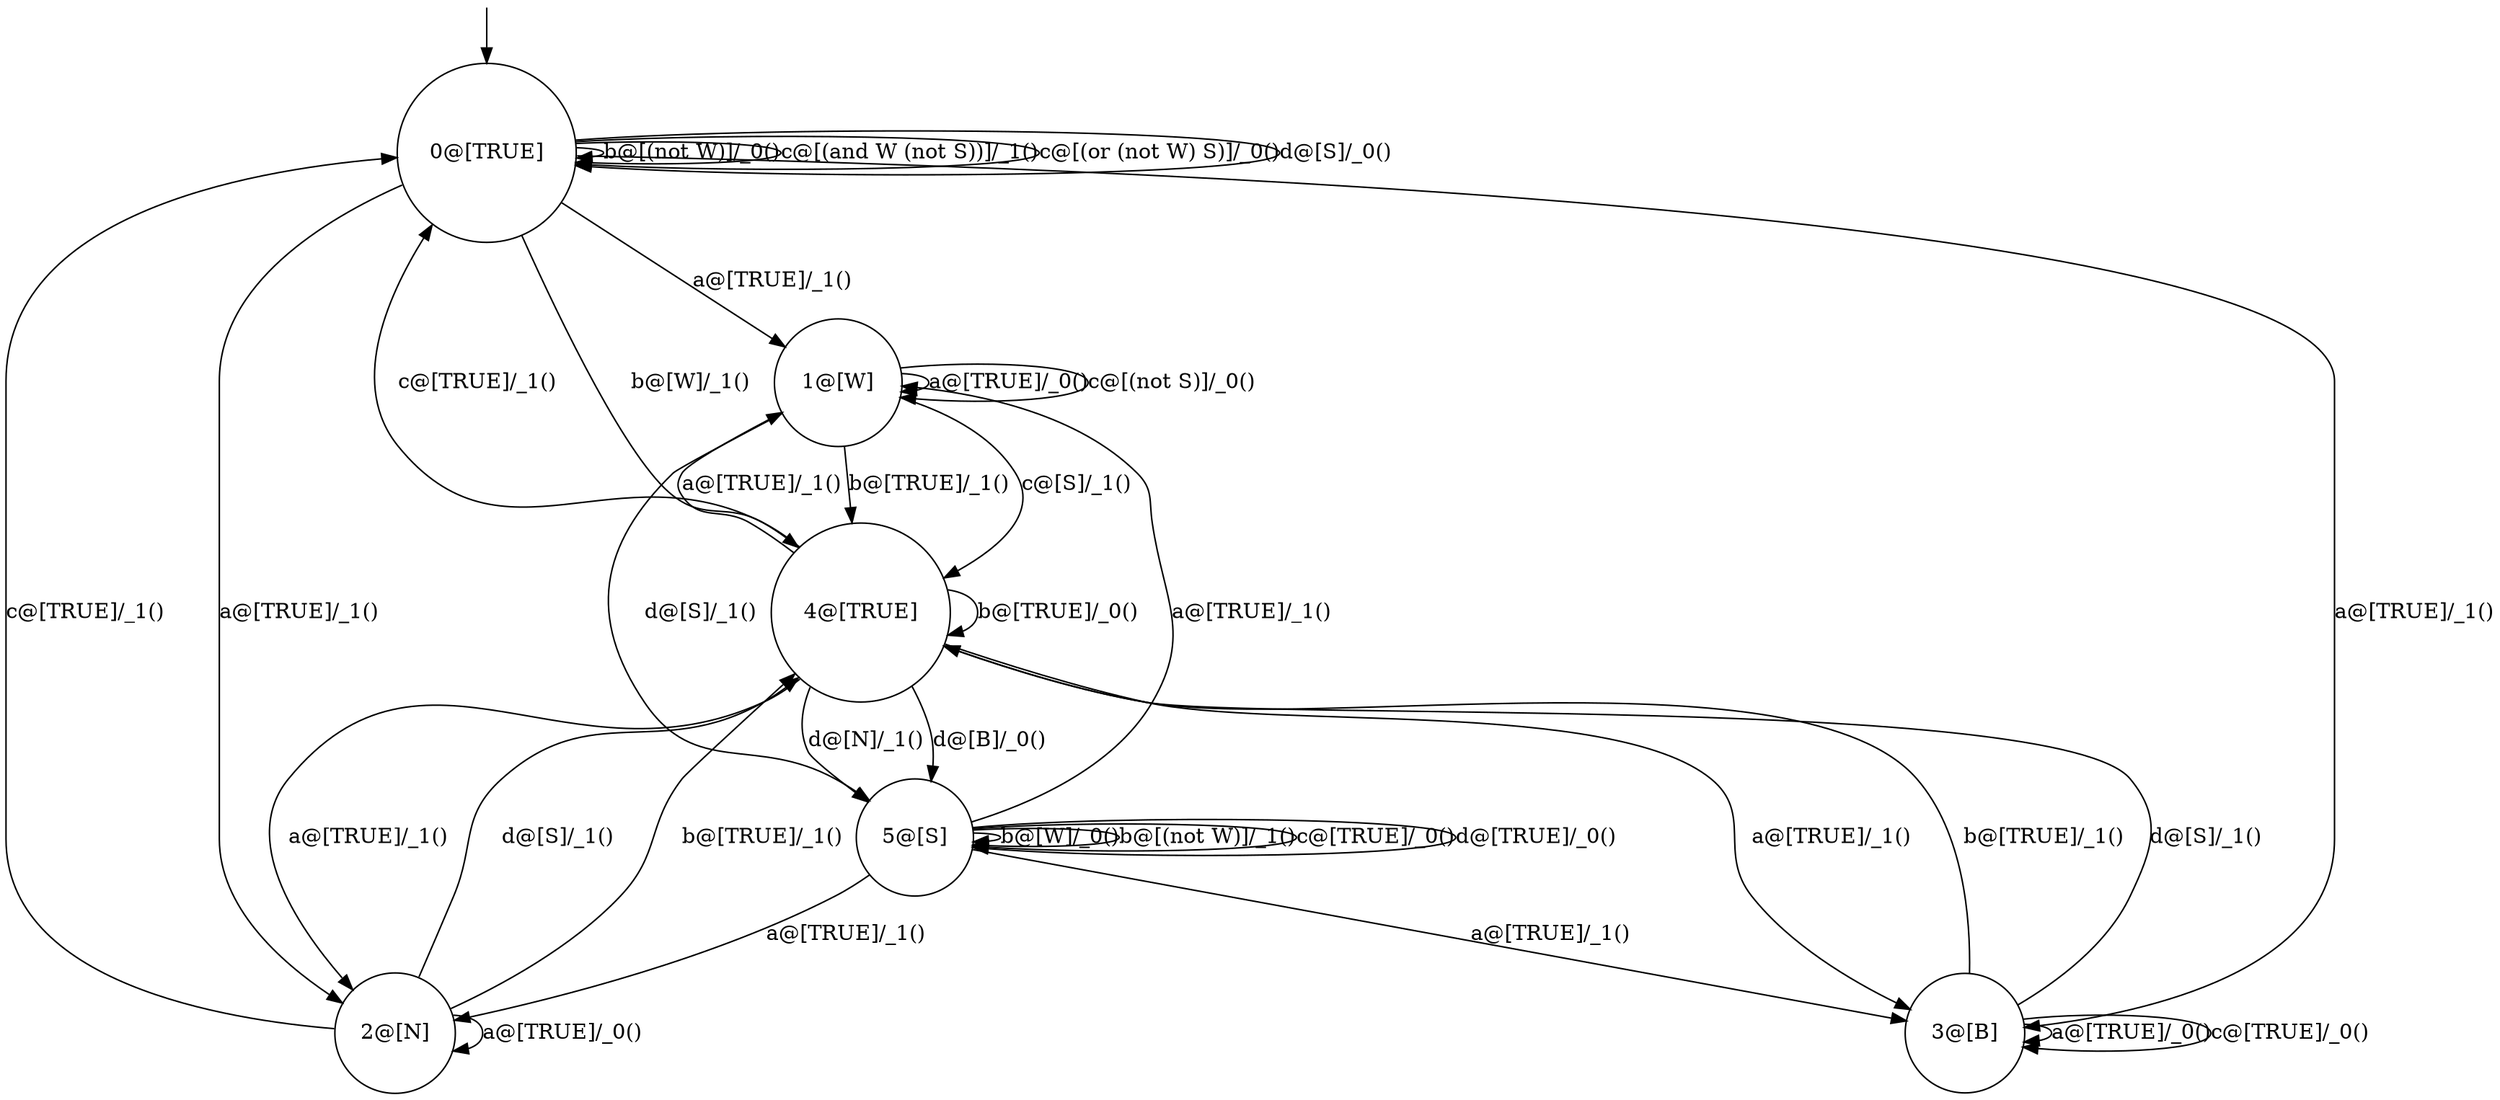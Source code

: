 digraph g {

	s0 [shape="circle" label="0@[TRUE]"];
	s1 [shape="circle" label="1@[W]"];
	s2 [shape="circle" label="2@[N]"];
	s3 [shape="circle" label="3@[B]"];
	s4 [shape="circle" label="4@[TRUE]"];
	s5 [shape="circle" label="5@[S]"];
	s0 -> s2 [label="a@[TRUE]/_1()"];
	s0 -> s1 [label="a@[TRUE]/_1()"];
	s0 -> s3 [label="a@[TRUE]/_1()"];
	s0 -> s0 [label="b@[(not W)]/_0()"];
	s0 -> s4 [label="b@[W]/_1()"];
	s0 -> s0 [label="c@[(and W (not S))]/_1()"];
	s0 -> s0 [label="c@[(or (not W) S)]/_0()"];
	s0 -> s0 [label="d@[S]/_0()"];
	s1 -> s1 [label="a@[TRUE]/_0()"];
	s1 -> s4 [label="b@[TRUE]/_1()"];
	s1 -> s4 [label="c@[S]/_1()"];
	s1 -> s1 [label="c@[(not S)]/_0()"];
	s1 -> s5 [label="d@[S]/_1()"];
	s2 -> s2 [label="a@[TRUE]/_0()"];
	s2 -> s4 [label="b@[TRUE]/_1()"];
	s2 -> s0 [label="c@[TRUE]/_1()"];
	s2 -> s4 [label="d@[S]/_1()"];
	s3 -> s3 [label="a@[TRUE]/_0()"];
	s3 -> s4 [label="b@[TRUE]/_1()"];
	s3 -> s3 [label="c@[TRUE]/_0()"];
	s3 -> s4 [label="d@[S]/_1()"];
	s4 -> s2 [label="a@[TRUE]/_1()"];
	s4 -> s3 [label="a@[TRUE]/_1()"];
	s4 -> s1 [label="a@[TRUE]/_1()"];
	s4 -> s4 [label="b@[TRUE]/_0()"];
	s4 -> s0 [label="c@[TRUE]/_1()"];
	s4 -> s5 [label="d@[B]/_0()"];
	s4 -> s5 [label="d@[N]/_1()"];
	s5 -> s1 [label="a@[TRUE]/_1()"];
	s5 -> s3 [label="a@[TRUE]/_1()"];
	s5 -> s2 [label="a@[TRUE]/_1()"];
	s5 -> s5 [label="b@[W]/_0()"];
	s5 -> s5 [label="b@[(not W)]/_1()"];
	s5 -> s5 [label="c@[TRUE]/_0()"];
	s5 -> s5 [label="d@[TRUE]/_0()"];

__start0 [label="" shape="none" width="0" height="0"];
__start0 -> s0;
}

